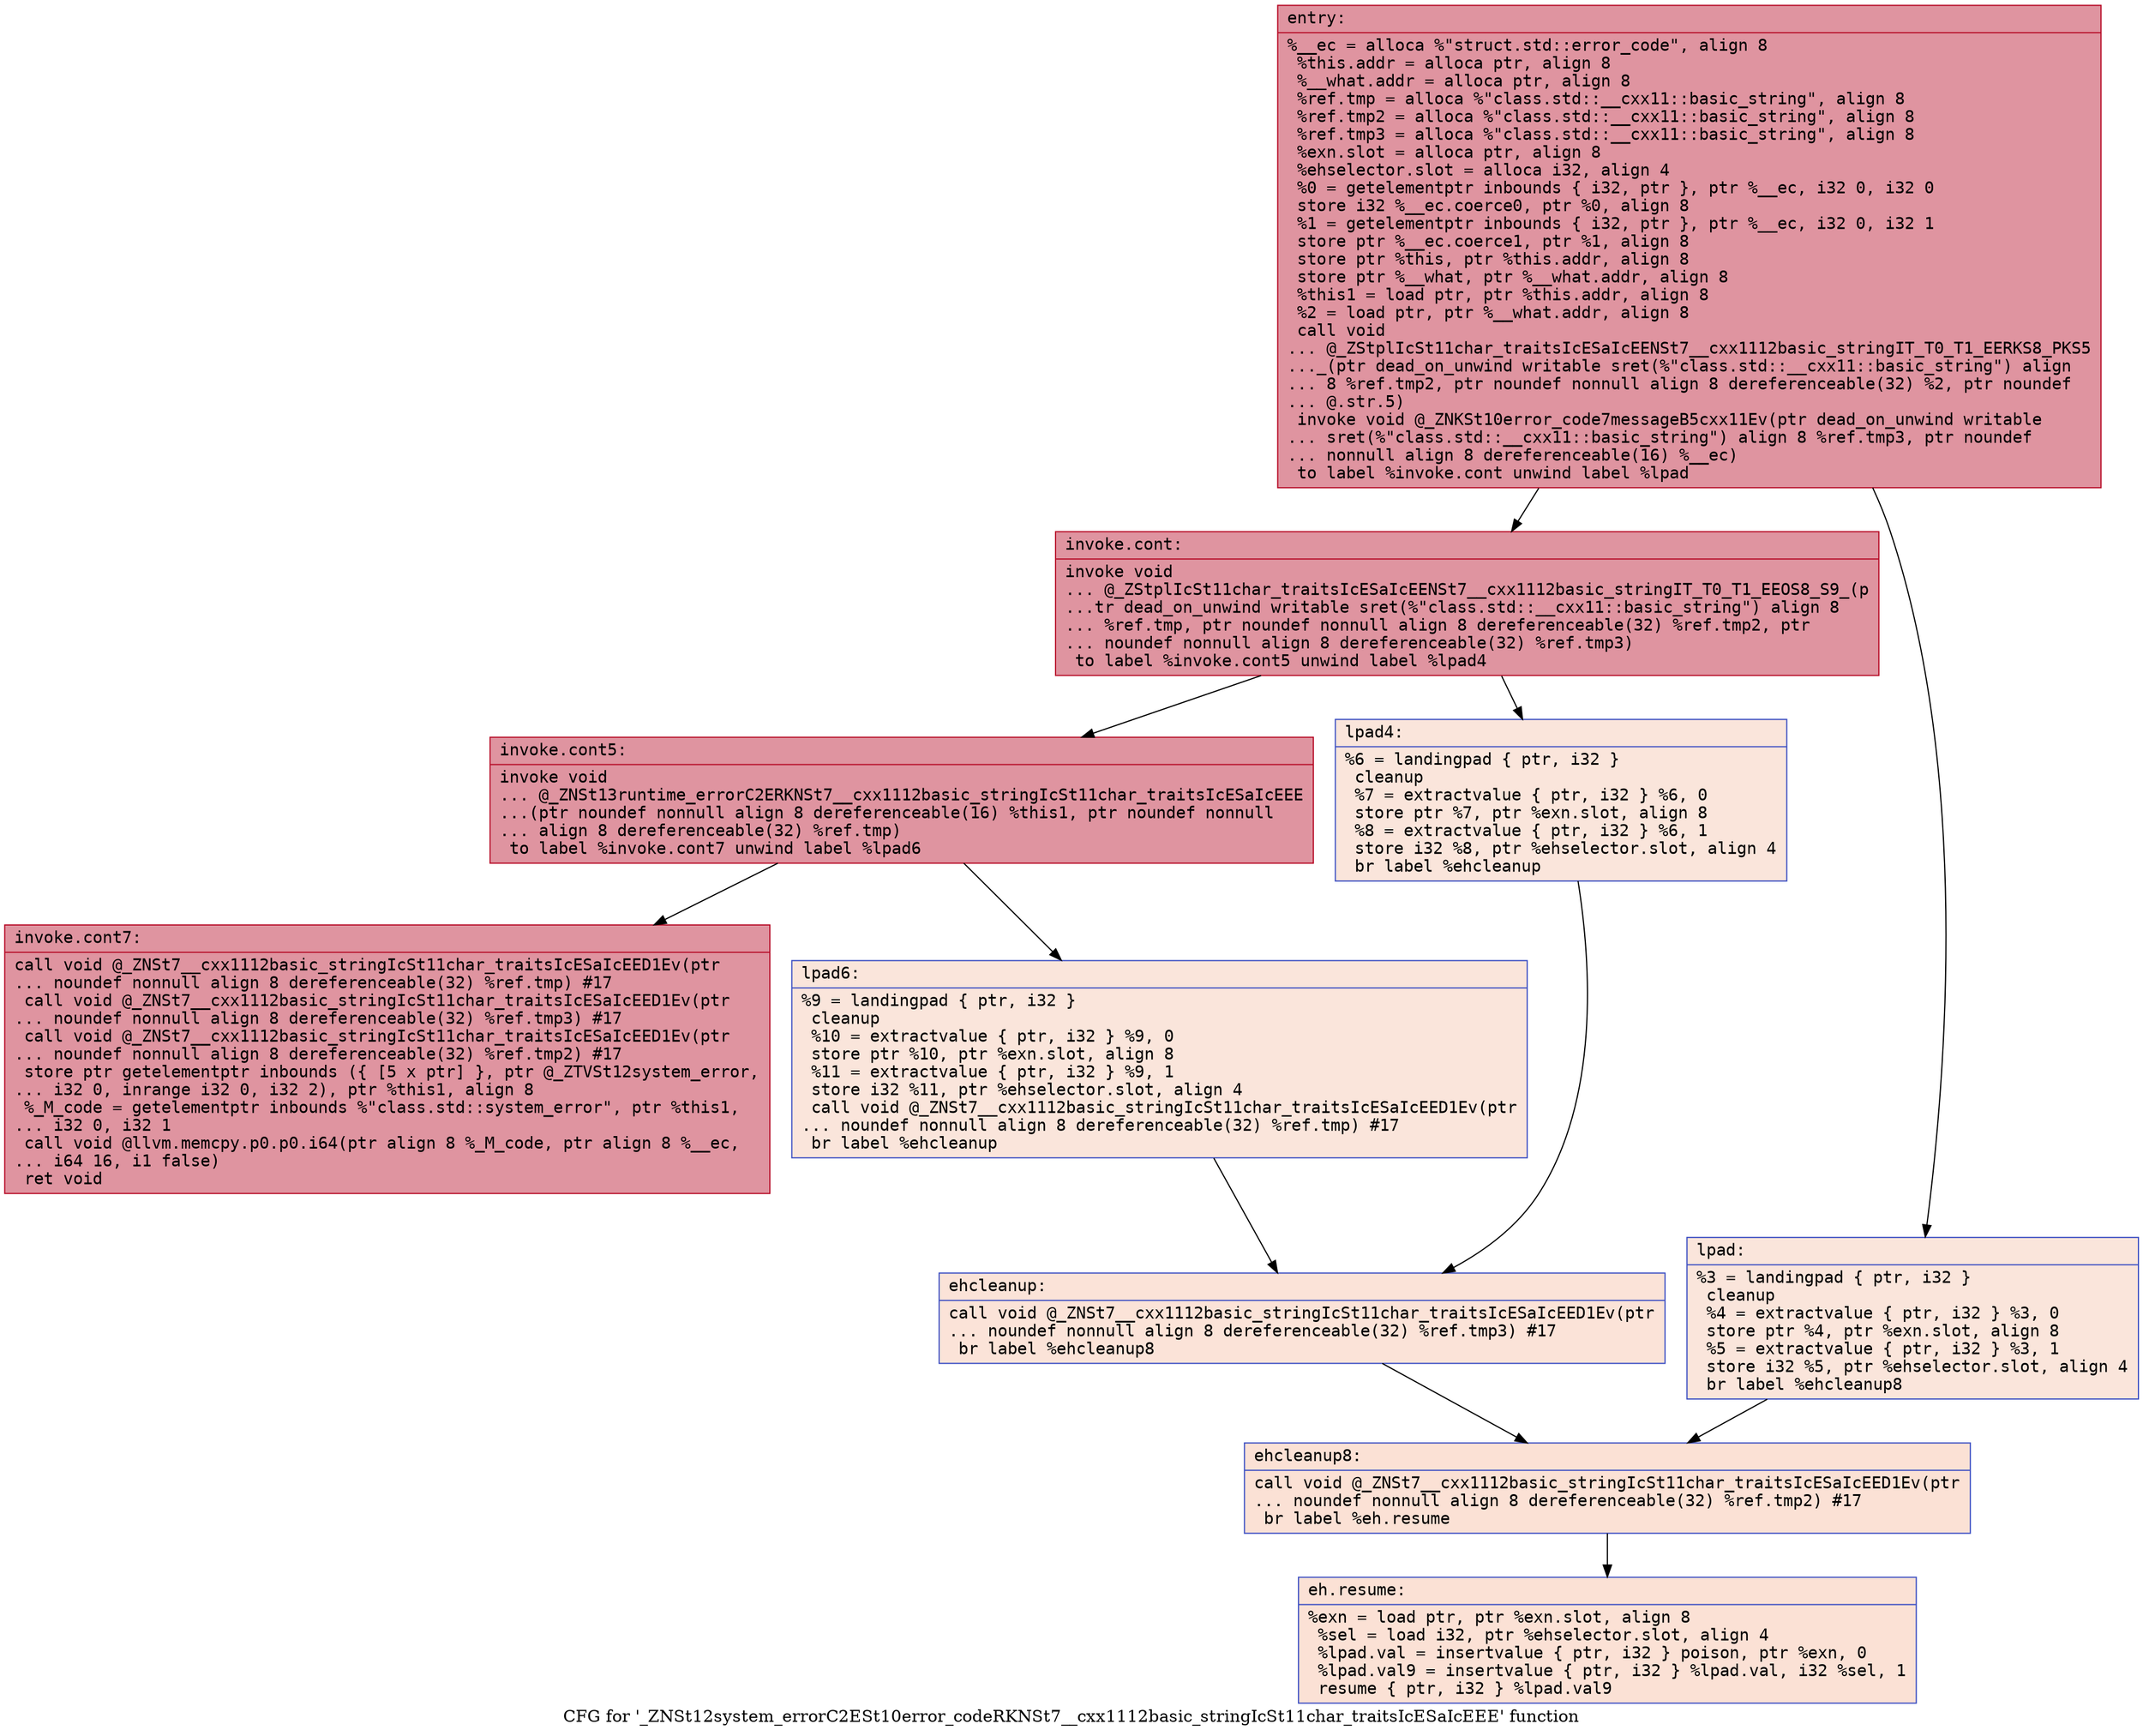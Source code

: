 digraph "CFG for '_ZNSt12system_errorC2ESt10error_codeRKNSt7__cxx1112basic_stringIcSt11char_traitsIcESaIcEEE' function" {
	label="CFG for '_ZNSt12system_errorC2ESt10error_codeRKNSt7__cxx1112basic_stringIcSt11char_traitsIcESaIcEEE' function";

	Node0x55fec2f77fc0 [shape=record,color="#b70d28ff", style=filled, fillcolor="#b70d2870" fontname="Courier",label="{entry:\l|  %__ec = alloca %\"struct.std::error_code\", align 8\l  %this.addr = alloca ptr, align 8\l  %__what.addr = alloca ptr, align 8\l  %ref.tmp = alloca %\"class.std::__cxx11::basic_string\", align 8\l  %ref.tmp2 = alloca %\"class.std::__cxx11::basic_string\", align 8\l  %ref.tmp3 = alloca %\"class.std::__cxx11::basic_string\", align 8\l  %exn.slot = alloca ptr, align 8\l  %ehselector.slot = alloca i32, align 4\l  %0 = getelementptr inbounds \{ i32, ptr \}, ptr %__ec, i32 0, i32 0\l  store i32 %__ec.coerce0, ptr %0, align 8\l  %1 = getelementptr inbounds \{ i32, ptr \}, ptr %__ec, i32 0, i32 1\l  store ptr %__ec.coerce1, ptr %1, align 8\l  store ptr %this, ptr %this.addr, align 8\l  store ptr %__what, ptr %__what.addr, align 8\l  %this1 = load ptr, ptr %this.addr, align 8\l  %2 = load ptr, ptr %__what.addr, align 8\l  call void\l... @_ZStplIcSt11char_traitsIcESaIcEENSt7__cxx1112basic_stringIT_T0_T1_EERKS8_PKS5\l..._(ptr dead_on_unwind writable sret(%\"class.std::__cxx11::basic_string\") align\l... 8 %ref.tmp2, ptr noundef nonnull align 8 dereferenceable(32) %2, ptr noundef\l... @.str.5)\l  invoke void @_ZNKSt10error_code7messageB5cxx11Ev(ptr dead_on_unwind writable\l... sret(%\"class.std::__cxx11::basic_string\") align 8 %ref.tmp3, ptr noundef\l... nonnull align 8 dereferenceable(16) %__ec)\l          to label %invoke.cont unwind label %lpad\l}"];
	Node0x55fec2f77fc0 -> Node0x55fec2f78d20[tooltip="entry -> invoke.cont\nProbability 100.00%" ];
	Node0x55fec2f77fc0 -> Node0x55fec2f78da0[tooltip="entry -> lpad\nProbability 0.00%" ];
	Node0x55fec2f78d20 [shape=record,color="#b70d28ff", style=filled, fillcolor="#b70d2870" fontname="Courier",label="{invoke.cont:\l|  invoke void\l... @_ZStplIcSt11char_traitsIcESaIcEENSt7__cxx1112basic_stringIT_T0_T1_EEOS8_S9_(p\l...tr dead_on_unwind writable sret(%\"class.std::__cxx11::basic_string\") align 8\l... %ref.tmp, ptr noundef nonnull align 8 dereferenceable(32) %ref.tmp2, ptr\l... noundef nonnull align 8 dereferenceable(32) %ref.tmp3)\l          to label %invoke.cont5 unwind label %lpad4\l}"];
	Node0x55fec2f78d20 -> Node0x55fec2f790d0[tooltip="invoke.cont -> invoke.cont5\nProbability 100.00%" ];
	Node0x55fec2f78d20 -> Node0x55fec2f79180[tooltip="invoke.cont -> lpad4\nProbability 0.00%" ];
	Node0x55fec2f790d0 [shape=record,color="#b70d28ff", style=filled, fillcolor="#b70d2870" fontname="Courier",label="{invoke.cont5:\l|  invoke void\l... @_ZNSt13runtime_errorC2ERKNSt7__cxx1112basic_stringIcSt11char_traitsIcESaIcEEE\l...(ptr noundef nonnull align 8 dereferenceable(16) %this1, ptr noundef nonnull\l... align 8 dereferenceable(32) %ref.tmp)\l          to label %invoke.cont7 unwind label %lpad6\l}"];
	Node0x55fec2f790d0 -> Node0x55fec2f79530[tooltip="invoke.cont5 -> invoke.cont7\nProbability 100.00%" ];
	Node0x55fec2f790d0 -> Node0x55fec2f79580[tooltip="invoke.cont5 -> lpad6\nProbability 0.00%" ];
	Node0x55fec2f79530 [shape=record,color="#b70d28ff", style=filled, fillcolor="#b70d2870" fontname="Courier",label="{invoke.cont7:\l|  call void @_ZNSt7__cxx1112basic_stringIcSt11char_traitsIcESaIcEED1Ev(ptr\l... noundef nonnull align 8 dereferenceable(32) %ref.tmp) #17\l  call void @_ZNSt7__cxx1112basic_stringIcSt11char_traitsIcESaIcEED1Ev(ptr\l... noundef nonnull align 8 dereferenceable(32) %ref.tmp3) #17\l  call void @_ZNSt7__cxx1112basic_stringIcSt11char_traitsIcESaIcEED1Ev(ptr\l... noundef nonnull align 8 dereferenceable(32) %ref.tmp2) #17\l  store ptr getelementptr inbounds (\{ [5 x ptr] \}, ptr @_ZTVSt12system_error,\l... i32 0, inrange i32 0, i32 2), ptr %this1, align 8\l  %_M_code = getelementptr inbounds %\"class.std::system_error\", ptr %this1,\l... i32 0, i32 1\l  call void @llvm.memcpy.p0.p0.i64(ptr align 8 %_M_code, ptr align 8 %__ec,\l... i64 16, i1 false)\l  ret void\l}"];
	Node0x55fec2f78da0 [shape=record,color="#3d50c3ff", style=filled, fillcolor="#f4c5ad70" fontname="Courier",label="{lpad:\l|  %3 = landingpad \{ ptr, i32 \}\l          cleanup\l  %4 = extractvalue \{ ptr, i32 \} %3, 0\l  store ptr %4, ptr %exn.slot, align 8\l  %5 = extractvalue \{ ptr, i32 \} %3, 1\l  store i32 %5, ptr %ehselector.slot, align 4\l  br label %ehcleanup8\l}"];
	Node0x55fec2f78da0 -> Node0x55fec2f7a6b0[tooltip="lpad -> ehcleanup8\nProbability 100.00%" ];
	Node0x55fec2f79180 [shape=record,color="#3d50c3ff", style=filled, fillcolor="#f4c5ad70" fontname="Courier",label="{lpad4:\l|  %6 = landingpad \{ ptr, i32 \}\l          cleanup\l  %7 = extractvalue \{ ptr, i32 \} %6, 0\l  store ptr %7, ptr %exn.slot, align 8\l  %8 = extractvalue \{ ptr, i32 \} %6, 1\l  store i32 %8, ptr %ehselector.slot, align 4\l  br label %ehcleanup\l}"];
	Node0x55fec2f79180 -> Node0x55fec2f7a960[tooltip="lpad4 -> ehcleanup\nProbability 100.00%" ];
	Node0x55fec2f79580 [shape=record,color="#3d50c3ff", style=filled, fillcolor="#f4c5ad70" fontname="Courier",label="{lpad6:\l|  %9 = landingpad \{ ptr, i32 \}\l          cleanup\l  %10 = extractvalue \{ ptr, i32 \} %9, 0\l  store ptr %10, ptr %exn.slot, align 8\l  %11 = extractvalue \{ ptr, i32 \} %9, 1\l  store i32 %11, ptr %ehselector.slot, align 4\l  call void @_ZNSt7__cxx1112basic_stringIcSt11char_traitsIcESaIcEED1Ev(ptr\l... noundef nonnull align 8 dereferenceable(32) %ref.tmp) #17\l  br label %ehcleanup\l}"];
	Node0x55fec2f79580 -> Node0x55fec2f7a960[tooltip="lpad6 -> ehcleanup\nProbability 100.00%" ];
	Node0x55fec2f7a960 [shape=record,color="#3d50c3ff", style=filled, fillcolor="#f6bfa670" fontname="Courier",label="{ehcleanup:\l|  call void @_ZNSt7__cxx1112basic_stringIcSt11char_traitsIcESaIcEED1Ev(ptr\l... noundef nonnull align 8 dereferenceable(32) %ref.tmp3) #17\l  br label %ehcleanup8\l}"];
	Node0x55fec2f7a960 -> Node0x55fec2f7a6b0[tooltip="ehcleanup -> ehcleanup8\nProbability 100.00%" ];
	Node0x55fec2f7a6b0 [shape=record,color="#3d50c3ff", style=filled, fillcolor="#f7bca170" fontname="Courier",label="{ehcleanup8:\l|  call void @_ZNSt7__cxx1112basic_stringIcSt11char_traitsIcESaIcEED1Ev(ptr\l... noundef nonnull align 8 dereferenceable(32) %ref.tmp2) #17\l  br label %eh.resume\l}"];
	Node0x55fec2f7a6b0 -> Node0x55fec2f7ac60[tooltip="ehcleanup8 -> eh.resume\nProbability 100.00%" ];
	Node0x55fec2f7ac60 [shape=record,color="#3d50c3ff", style=filled, fillcolor="#f7bca170" fontname="Courier",label="{eh.resume:\l|  %exn = load ptr, ptr %exn.slot, align 8\l  %sel = load i32, ptr %ehselector.slot, align 4\l  %lpad.val = insertvalue \{ ptr, i32 \} poison, ptr %exn, 0\l  %lpad.val9 = insertvalue \{ ptr, i32 \} %lpad.val, i32 %sel, 1\l  resume \{ ptr, i32 \} %lpad.val9\l}"];
}
